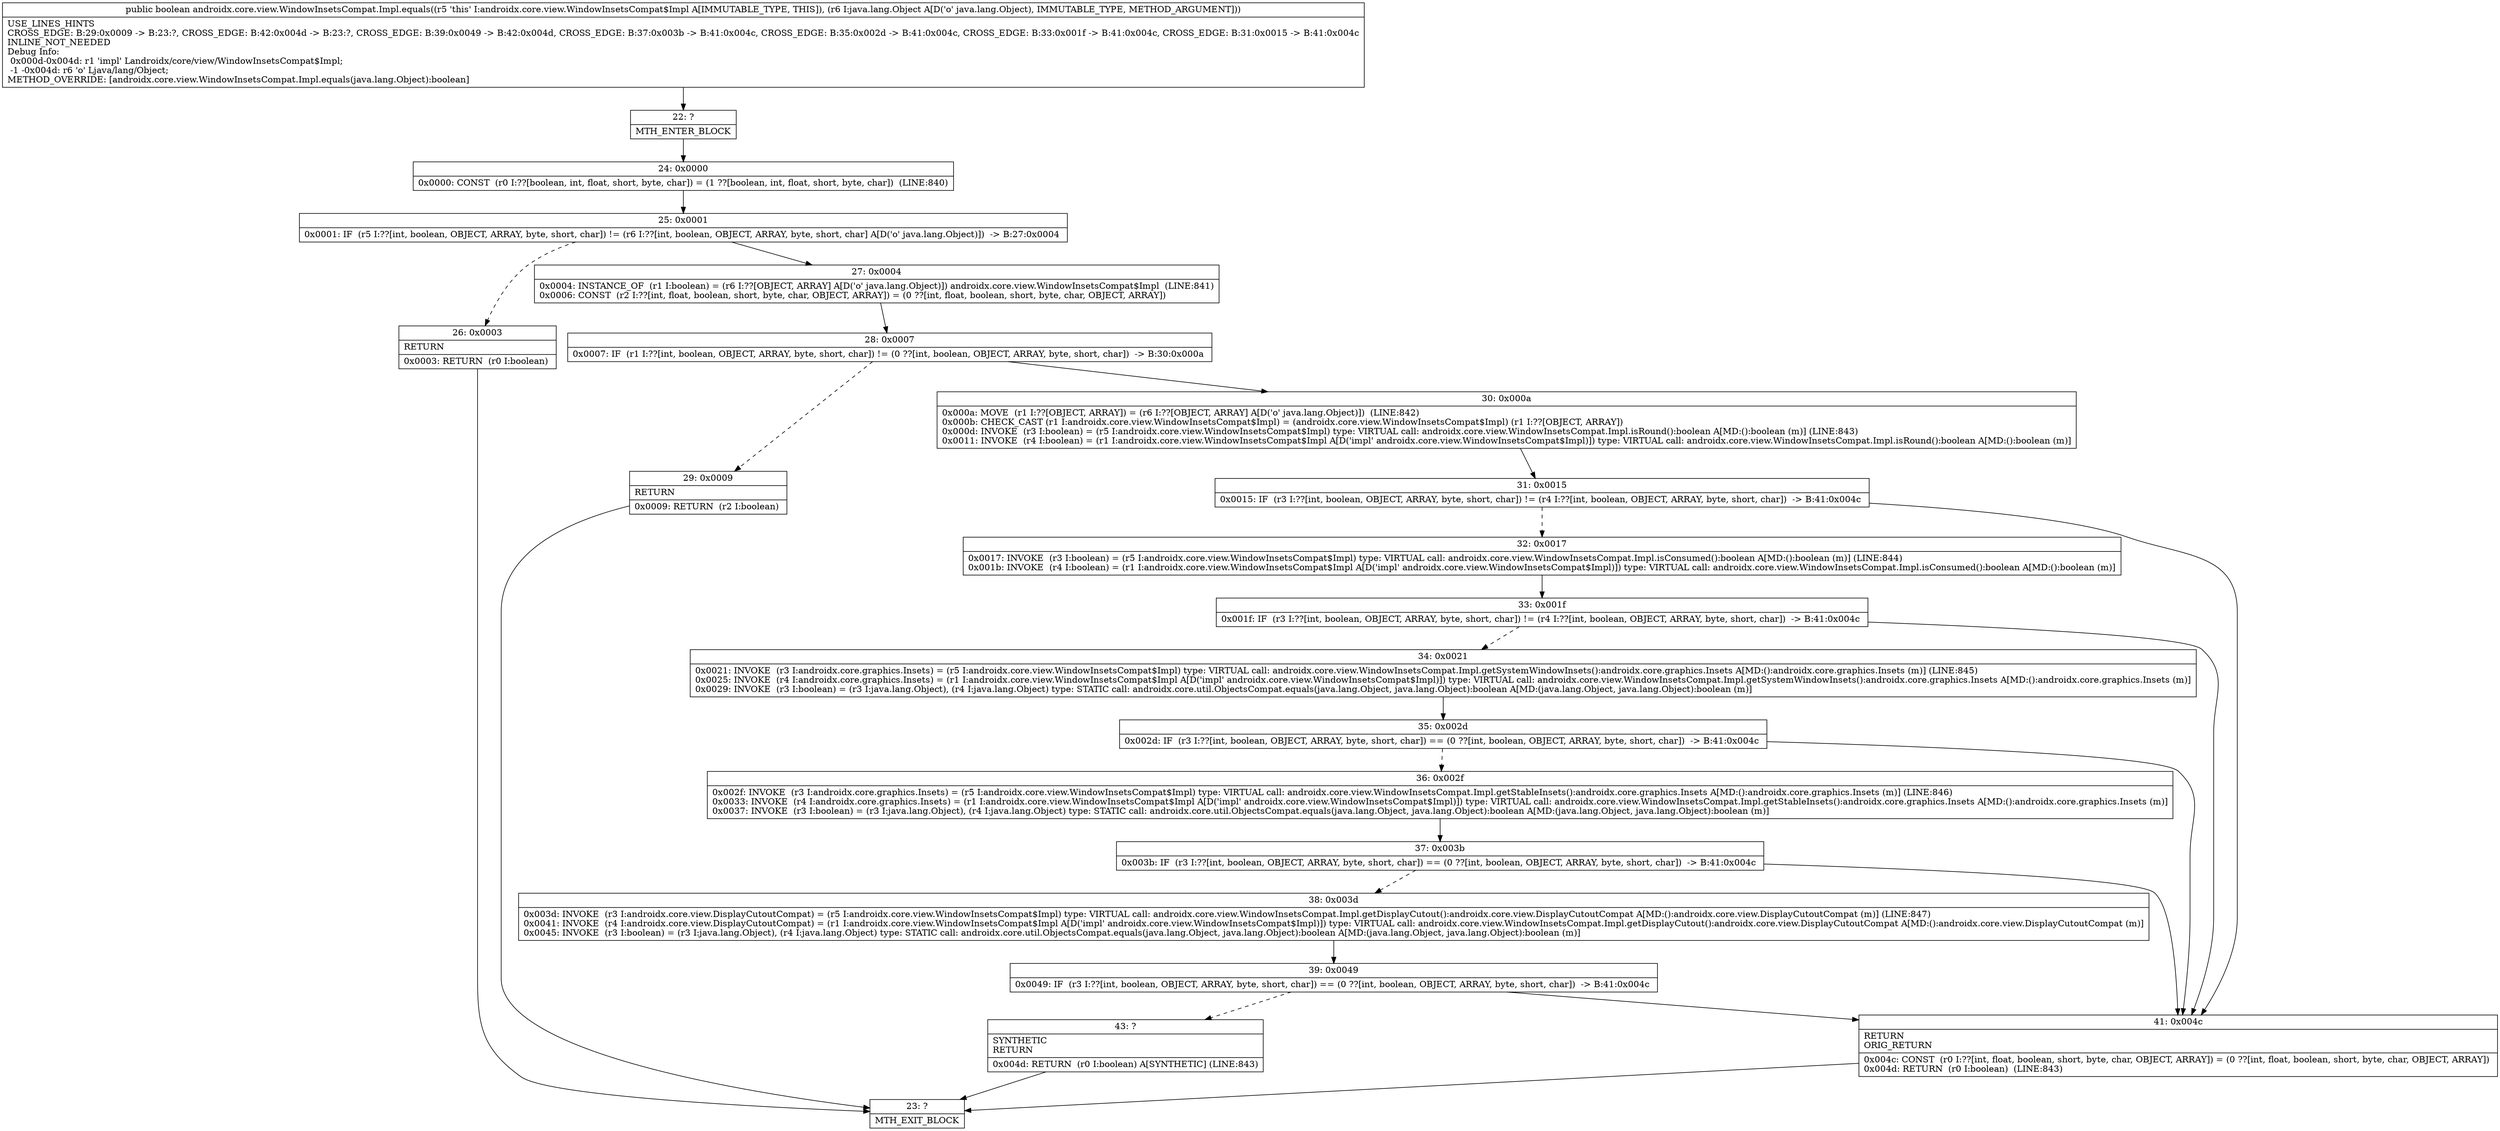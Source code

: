 digraph "CFG forandroidx.core.view.WindowInsetsCompat.Impl.equals(Ljava\/lang\/Object;)Z" {
Node_22 [shape=record,label="{22\:\ ?|MTH_ENTER_BLOCK\l}"];
Node_24 [shape=record,label="{24\:\ 0x0000|0x0000: CONST  (r0 I:??[boolean, int, float, short, byte, char]) = (1 ??[boolean, int, float, short, byte, char])  (LINE:840)\l}"];
Node_25 [shape=record,label="{25\:\ 0x0001|0x0001: IF  (r5 I:??[int, boolean, OBJECT, ARRAY, byte, short, char]) != (r6 I:??[int, boolean, OBJECT, ARRAY, byte, short, char] A[D('o' java.lang.Object)])  \-\> B:27:0x0004 \l}"];
Node_26 [shape=record,label="{26\:\ 0x0003|RETURN\l|0x0003: RETURN  (r0 I:boolean) \l}"];
Node_23 [shape=record,label="{23\:\ ?|MTH_EXIT_BLOCK\l}"];
Node_27 [shape=record,label="{27\:\ 0x0004|0x0004: INSTANCE_OF  (r1 I:boolean) = (r6 I:??[OBJECT, ARRAY] A[D('o' java.lang.Object)]) androidx.core.view.WindowInsetsCompat$Impl  (LINE:841)\l0x0006: CONST  (r2 I:??[int, float, boolean, short, byte, char, OBJECT, ARRAY]) = (0 ??[int, float, boolean, short, byte, char, OBJECT, ARRAY]) \l}"];
Node_28 [shape=record,label="{28\:\ 0x0007|0x0007: IF  (r1 I:??[int, boolean, OBJECT, ARRAY, byte, short, char]) != (0 ??[int, boolean, OBJECT, ARRAY, byte, short, char])  \-\> B:30:0x000a \l}"];
Node_29 [shape=record,label="{29\:\ 0x0009|RETURN\l|0x0009: RETURN  (r2 I:boolean) \l}"];
Node_30 [shape=record,label="{30\:\ 0x000a|0x000a: MOVE  (r1 I:??[OBJECT, ARRAY]) = (r6 I:??[OBJECT, ARRAY] A[D('o' java.lang.Object)])  (LINE:842)\l0x000b: CHECK_CAST (r1 I:androidx.core.view.WindowInsetsCompat$Impl) = (androidx.core.view.WindowInsetsCompat$Impl) (r1 I:??[OBJECT, ARRAY]) \l0x000d: INVOKE  (r3 I:boolean) = (r5 I:androidx.core.view.WindowInsetsCompat$Impl) type: VIRTUAL call: androidx.core.view.WindowInsetsCompat.Impl.isRound():boolean A[MD:():boolean (m)] (LINE:843)\l0x0011: INVOKE  (r4 I:boolean) = (r1 I:androidx.core.view.WindowInsetsCompat$Impl A[D('impl' androidx.core.view.WindowInsetsCompat$Impl)]) type: VIRTUAL call: androidx.core.view.WindowInsetsCompat.Impl.isRound():boolean A[MD:():boolean (m)]\l}"];
Node_31 [shape=record,label="{31\:\ 0x0015|0x0015: IF  (r3 I:??[int, boolean, OBJECT, ARRAY, byte, short, char]) != (r4 I:??[int, boolean, OBJECT, ARRAY, byte, short, char])  \-\> B:41:0x004c \l}"];
Node_32 [shape=record,label="{32\:\ 0x0017|0x0017: INVOKE  (r3 I:boolean) = (r5 I:androidx.core.view.WindowInsetsCompat$Impl) type: VIRTUAL call: androidx.core.view.WindowInsetsCompat.Impl.isConsumed():boolean A[MD:():boolean (m)] (LINE:844)\l0x001b: INVOKE  (r4 I:boolean) = (r1 I:androidx.core.view.WindowInsetsCompat$Impl A[D('impl' androidx.core.view.WindowInsetsCompat$Impl)]) type: VIRTUAL call: androidx.core.view.WindowInsetsCompat.Impl.isConsumed():boolean A[MD:():boolean (m)]\l}"];
Node_33 [shape=record,label="{33\:\ 0x001f|0x001f: IF  (r3 I:??[int, boolean, OBJECT, ARRAY, byte, short, char]) != (r4 I:??[int, boolean, OBJECT, ARRAY, byte, short, char])  \-\> B:41:0x004c \l}"];
Node_34 [shape=record,label="{34\:\ 0x0021|0x0021: INVOKE  (r3 I:androidx.core.graphics.Insets) = (r5 I:androidx.core.view.WindowInsetsCompat$Impl) type: VIRTUAL call: androidx.core.view.WindowInsetsCompat.Impl.getSystemWindowInsets():androidx.core.graphics.Insets A[MD:():androidx.core.graphics.Insets (m)] (LINE:845)\l0x0025: INVOKE  (r4 I:androidx.core.graphics.Insets) = (r1 I:androidx.core.view.WindowInsetsCompat$Impl A[D('impl' androidx.core.view.WindowInsetsCompat$Impl)]) type: VIRTUAL call: androidx.core.view.WindowInsetsCompat.Impl.getSystemWindowInsets():androidx.core.graphics.Insets A[MD:():androidx.core.graphics.Insets (m)]\l0x0029: INVOKE  (r3 I:boolean) = (r3 I:java.lang.Object), (r4 I:java.lang.Object) type: STATIC call: androidx.core.util.ObjectsCompat.equals(java.lang.Object, java.lang.Object):boolean A[MD:(java.lang.Object, java.lang.Object):boolean (m)]\l}"];
Node_35 [shape=record,label="{35\:\ 0x002d|0x002d: IF  (r3 I:??[int, boolean, OBJECT, ARRAY, byte, short, char]) == (0 ??[int, boolean, OBJECT, ARRAY, byte, short, char])  \-\> B:41:0x004c \l}"];
Node_36 [shape=record,label="{36\:\ 0x002f|0x002f: INVOKE  (r3 I:androidx.core.graphics.Insets) = (r5 I:androidx.core.view.WindowInsetsCompat$Impl) type: VIRTUAL call: androidx.core.view.WindowInsetsCompat.Impl.getStableInsets():androidx.core.graphics.Insets A[MD:():androidx.core.graphics.Insets (m)] (LINE:846)\l0x0033: INVOKE  (r4 I:androidx.core.graphics.Insets) = (r1 I:androidx.core.view.WindowInsetsCompat$Impl A[D('impl' androidx.core.view.WindowInsetsCompat$Impl)]) type: VIRTUAL call: androidx.core.view.WindowInsetsCompat.Impl.getStableInsets():androidx.core.graphics.Insets A[MD:():androidx.core.graphics.Insets (m)]\l0x0037: INVOKE  (r3 I:boolean) = (r3 I:java.lang.Object), (r4 I:java.lang.Object) type: STATIC call: androidx.core.util.ObjectsCompat.equals(java.lang.Object, java.lang.Object):boolean A[MD:(java.lang.Object, java.lang.Object):boolean (m)]\l}"];
Node_37 [shape=record,label="{37\:\ 0x003b|0x003b: IF  (r3 I:??[int, boolean, OBJECT, ARRAY, byte, short, char]) == (0 ??[int, boolean, OBJECT, ARRAY, byte, short, char])  \-\> B:41:0x004c \l}"];
Node_38 [shape=record,label="{38\:\ 0x003d|0x003d: INVOKE  (r3 I:androidx.core.view.DisplayCutoutCompat) = (r5 I:androidx.core.view.WindowInsetsCompat$Impl) type: VIRTUAL call: androidx.core.view.WindowInsetsCompat.Impl.getDisplayCutout():androidx.core.view.DisplayCutoutCompat A[MD:():androidx.core.view.DisplayCutoutCompat (m)] (LINE:847)\l0x0041: INVOKE  (r4 I:androidx.core.view.DisplayCutoutCompat) = (r1 I:androidx.core.view.WindowInsetsCompat$Impl A[D('impl' androidx.core.view.WindowInsetsCompat$Impl)]) type: VIRTUAL call: androidx.core.view.WindowInsetsCompat.Impl.getDisplayCutout():androidx.core.view.DisplayCutoutCompat A[MD:():androidx.core.view.DisplayCutoutCompat (m)]\l0x0045: INVOKE  (r3 I:boolean) = (r3 I:java.lang.Object), (r4 I:java.lang.Object) type: STATIC call: androidx.core.util.ObjectsCompat.equals(java.lang.Object, java.lang.Object):boolean A[MD:(java.lang.Object, java.lang.Object):boolean (m)]\l}"];
Node_39 [shape=record,label="{39\:\ 0x0049|0x0049: IF  (r3 I:??[int, boolean, OBJECT, ARRAY, byte, short, char]) == (0 ??[int, boolean, OBJECT, ARRAY, byte, short, char])  \-\> B:41:0x004c \l}"];
Node_43 [shape=record,label="{43\:\ ?|SYNTHETIC\lRETURN\l|0x004d: RETURN  (r0 I:boolean) A[SYNTHETIC] (LINE:843)\l}"];
Node_41 [shape=record,label="{41\:\ 0x004c|RETURN\lORIG_RETURN\l|0x004c: CONST  (r0 I:??[int, float, boolean, short, byte, char, OBJECT, ARRAY]) = (0 ??[int, float, boolean, short, byte, char, OBJECT, ARRAY]) \l0x004d: RETURN  (r0 I:boolean)  (LINE:843)\l}"];
MethodNode[shape=record,label="{public boolean androidx.core.view.WindowInsetsCompat.Impl.equals((r5 'this' I:androidx.core.view.WindowInsetsCompat$Impl A[IMMUTABLE_TYPE, THIS]), (r6 I:java.lang.Object A[D('o' java.lang.Object), IMMUTABLE_TYPE, METHOD_ARGUMENT]))  | USE_LINES_HINTS\lCROSS_EDGE: B:29:0x0009 \-\> B:23:?, CROSS_EDGE: B:42:0x004d \-\> B:23:?, CROSS_EDGE: B:39:0x0049 \-\> B:42:0x004d, CROSS_EDGE: B:37:0x003b \-\> B:41:0x004c, CROSS_EDGE: B:35:0x002d \-\> B:41:0x004c, CROSS_EDGE: B:33:0x001f \-\> B:41:0x004c, CROSS_EDGE: B:31:0x0015 \-\> B:41:0x004c\lINLINE_NOT_NEEDED\lDebug Info:\l  0x000d\-0x004d: r1 'impl' Landroidx\/core\/view\/WindowInsetsCompat$Impl;\l  \-1 \-0x004d: r6 'o' Ljava\/lang\/Object;\lMETHOD_OVERRIDE: [androidx.core.view.WindowInsetsCompat.Impl.equals(java.lang.Object):boolean]\l}"];
MethodNode -> Node_22;Node_22 -> Node_24;
Node_24 -> Node_25;
Node_25 -> Node_26[style=dashed];
Node_25 -> Node_27;
Node_26 -> Node_23;
Node_27 -> Node_28;
Node_28 -> Node_29[style=dashed];
Node_28 -> Node_30;
Node_29 -> Node_23;
Node_30 -> Node_31;
Node_31 -> Node_32[style=dashed];
Node_31 -> Node_41;
Node_32 -> Node_33;
Node_33 -> Node_34[style=dashed];
Node_33 -> Node_41;
Node_34 -> Node_35;
Node_35 -> Node_36[style=dashed];
Node_35 -> Node_41;
Node_36 -> Node_37;
Node_37 -> Node_38[style=dashed];
Node_37 -> Node_41;
Node_38 -> Node_39;
Node_39 -> Node_41;
Node_39 -> Node_43[style=dashed];
Node_43 -> Node_23;
Node_41 -> Node_23;
}

